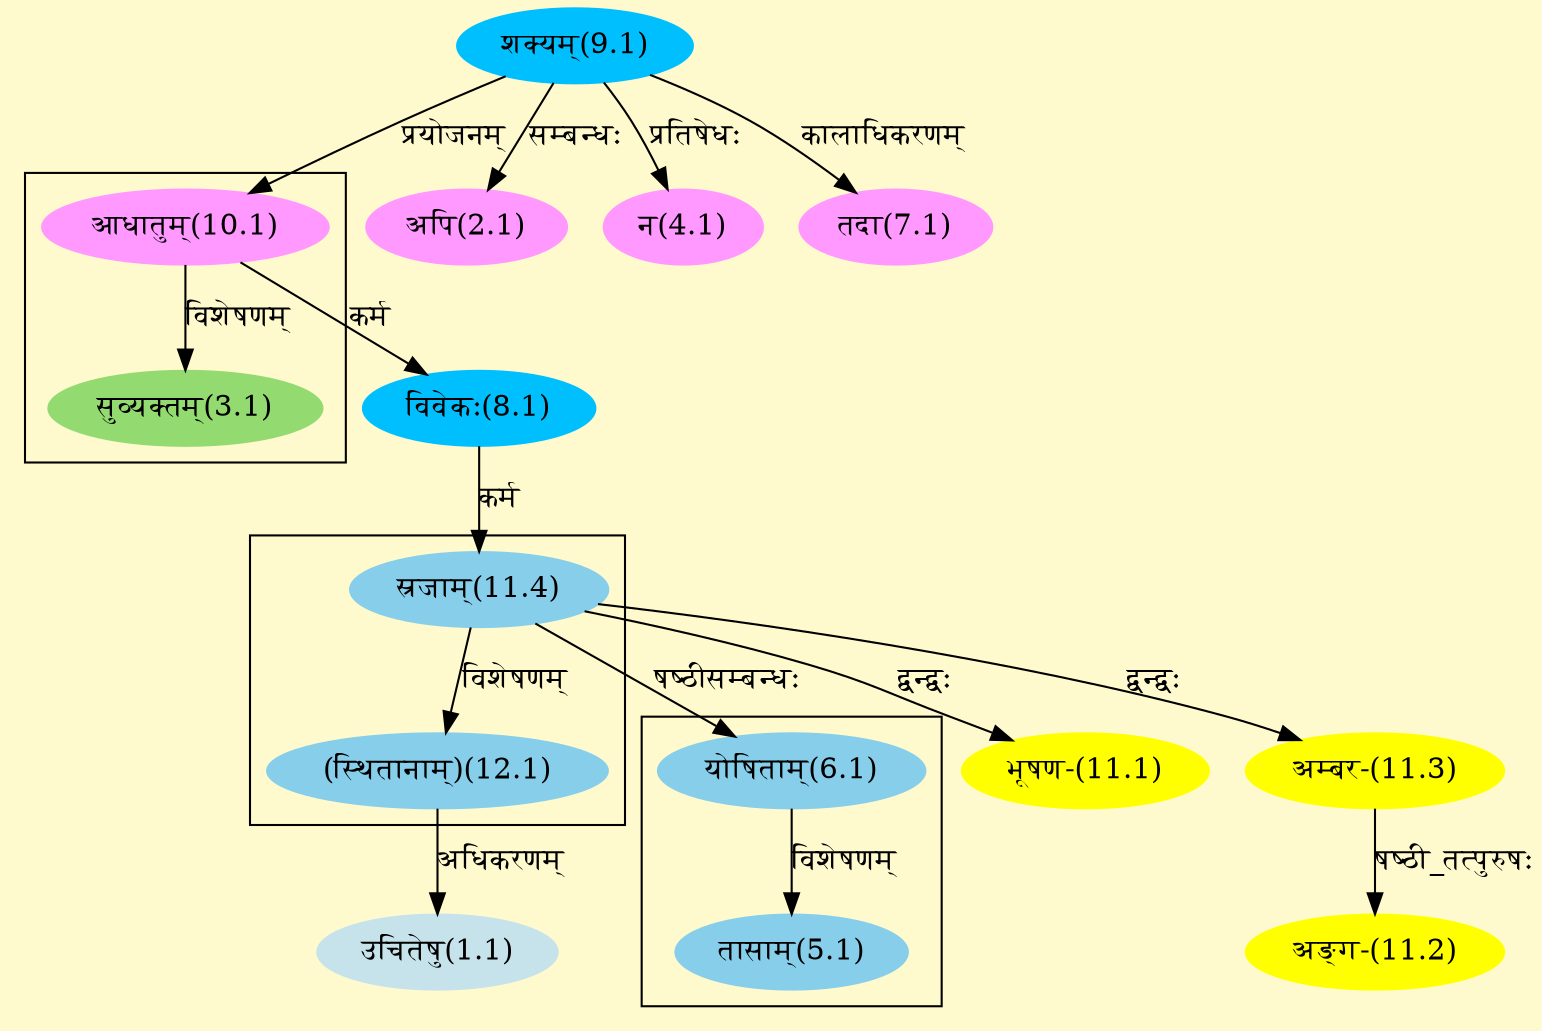 digraph G{
rankdir=BT;
 compound=true;
 bgcolor="lemonchiffon1";

subgraph cluster_1{
Node3_1 [style=filled, color="#93DB70" label = "सुव्यक्तम्(3.1)"]
Node10_1 [style=filled, color="#FF99FF" label = "आधातुम्(10.1)"]

}

subgraph cluster_2{
Node5_1 [style=filled, color="#87CEEB" label = "तासाम्(5.1)"]
Node6_1 [style=filled, color="#87CEEB" label = "योषिताम्(6.1)"]

}

subgraph cluster_3{
Node12_1 [style=filled, color="#87CEEB" label = "(स्थितानाम्)(12.1)"]
Node11_4 [style=filled, color="#87CEEB" label = "स्रजाम्(11.4)"]

}
Node1_1 [style=filled, color="#C6E2EB" label = "उचितेषु(1.1)"]
Node12_1 [style=filled, color="#87CEEB" label = "(स्थितानाम्)(12.1)"]
Node2_1 [style=filled, color="#FF99FF" label = "अपि(2.1)"]
Node9_1 [style=filled, color="#00BFFF" label = "शक्यम्(9.1)"]
Node4_1 [style=filled, color="#FF99FF" label = "न(4.1)"]
Node6_1 [style=filled, color="#87CEEB" label = "योषिताम्(6.1)"]
Node11_4 [style=filled, color="#87CEEB" label = "स्रजाम्(11.4)"]
Node7_1 [style=filled, color="#FF99FF" label = "तदा(7.1)"]
Node8_1 [style=filled, color="#00BFFF" label = "विवेकः(8.1)"]
Node10_1 [style=filled, color="#FF99FF" label = "आधातुम्(10.1)"]
Node [style=filled, color="" label = "()"]
Node11_1 [style=filled, color="#FFFF00" label = "भूषण-(11.1)"]
Node11_2 [style=filled, color="#FFFF00" label = "अङ्ग-(11.2)"]
Node11_3 [style=filled, color="#FFFF00" label = "अम्बर-(11.3)"]
/* Start of Relations section */

Node1_1 -> Node12_1 [  label="अधिकरणम्"  dir="back" ]
Node2_1 -> Node9_1 [  label="सम्बन्धः"  dir="back" ]
Node3_1 -> Node10_1 [  label="विशेषणम्"  dir="back" ]
Node4_1 -> Node9_1 [  label="प्रतिषेधः"  dir="back" ]
Node5_1 -> Node6_1 [  label="विशेषणम्"  dir="back" ]
Node6_1 -> Node11_4 [  label="षष्ठीसम्बन्धः"  dir="back" ]
Node7_1 -> Node9_1 [  label="कालाधिकरणम्"  dir="back" ]
Node8_1 -> Node10_1 [  label="कर्म"  dir="back" ]
Node10_1 -> Node9_1 [  label="प्रयोजनम्"  dir="back" ]
Node11_1 -> Node11_4 [  label="द्वन्द्वः"  dir="back" ]
Node11_2 -> Node11_3 [  label="षष्ठी_तत्पुरुषः"  dir="back" ]
Node11_3 -> Node11_4 [  label="द्वन्द्वः"  dir="back" ]
Node11_4 -> Node8_1 [  label="कर्म"  dir="back" ]
Node12_1 -> Node11_4 [  label="विशेषणम्"  dir="back" ]
}
